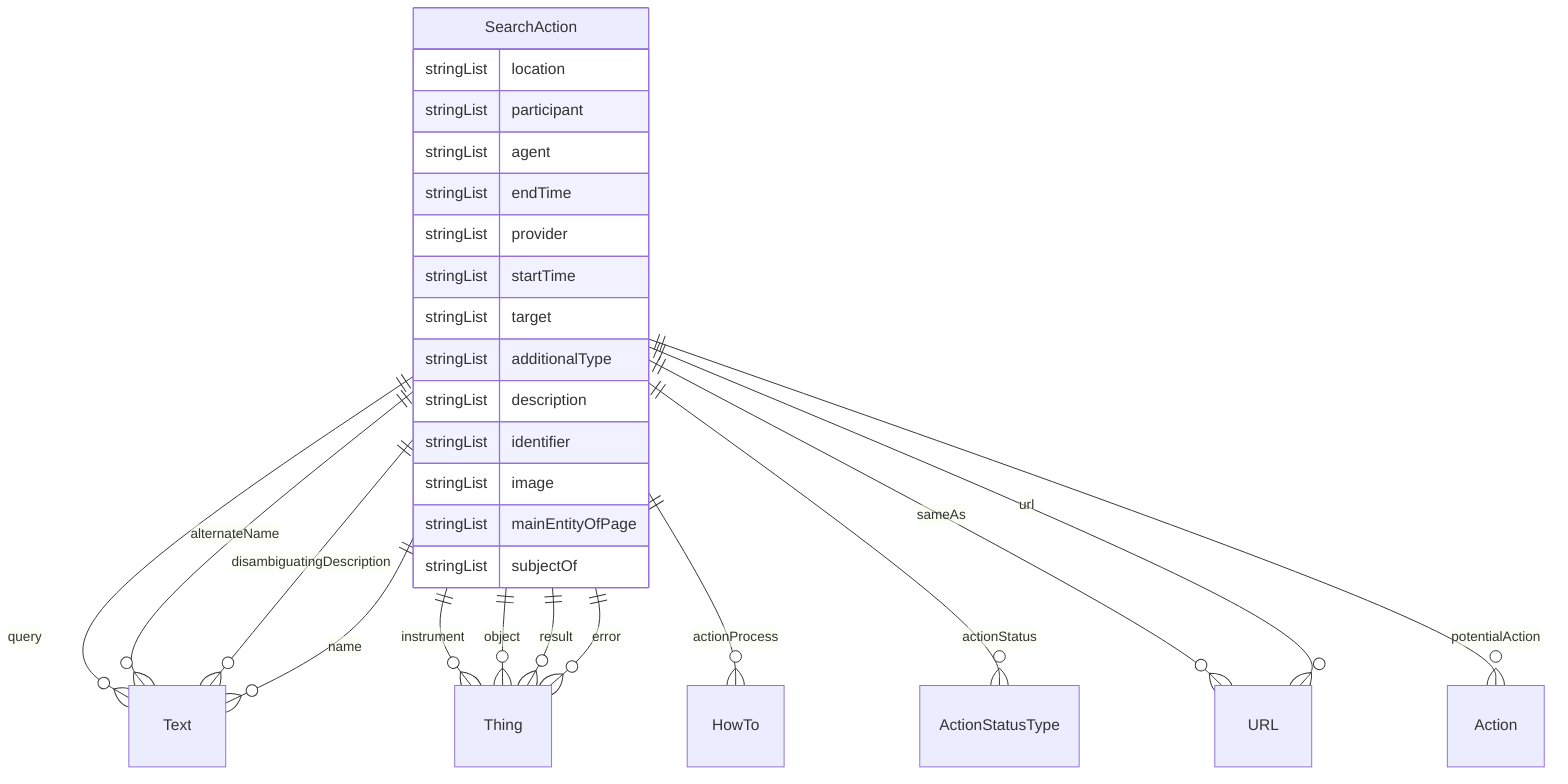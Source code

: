 erDiagram
SearchAction {
    stringList location  
    stringList participant  
    stringList agent  
    stringList endTime  
    stringList provider  
    stringList startTime  
    stringList target  
    stringList additionalType  
    stringList description  
    stringList identifier  
    stringList image  
    stringList mainEntityOfPage  
    stringList subjectOf  
}

SearchAction ||--}o Text : "query"
SearchAction ||--}o Thing : "instrument"
SearchAction ||--}o Thing : "object"
SearchAction ||--}o Thing : "result"
SearchAction ||--}o HowTo : "actionProcess"
SearchAction ||--}o ActionStatusType : "actionStatus"
SearchAction ||--}o Thing : "error"
SearchAction ||--}o Text : "alternateName"
SearchAction ||--}o Text : "disambiguatingDescription"
SearchAction ||--}o Text : "name"
SearchAction ||--}o URL : "sameAs"
SearchAction ||--}o Action : "potentialAction"
SearchAction ||--}o URL : "url"